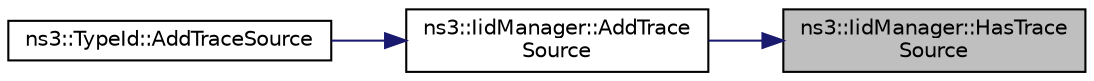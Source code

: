digraph "ns3::IidManager::HasTraceSource"
{
 // LATEX_PDF_SIZE
  edge [fontname="Helvetica",fontsize="10",labelfontname="Helvetica",labelfontsize="10"];
  node [fontname="Helvetica",fontsize="10",shape=record];
  rankdir="RL";
  Node1 [label="ns3::IidManager::HasTrace\lSource",height=0.2,width=0.4,color="black", fillcolor="grey75", style="filled", fontcolor="black",tooltip="Check if a type id has a given TraceSource."];
  Node1 -> Node2 [dir="back",color="midnightblue",fontsize="10",style="solid",fontname="Helvetica"];
  Node2 [label="ns3::IidManager::AddTrace\lSource",height=0.2,width=0.4,color="black", fillcolor="white", style="filled",URL="$classns3_1_1_iid_manager.html#af259066883724bcdd6f62a15596c1053",tooltip="Record a new TraceSource."];
  Node2 -> Node3 [dir="back",color="midnightblue",fontsize="10",style="solid",fontname="Helvetica"];
  Node3 [label="ns3::TypeId::AddTraceSource",height=0.2,width=0.4,color="black", fillcolor="white", style="filled",URL="$classns3_1_1_type_id.html#a2aaf2918009ddd0ca687b55b91f7a9b2",tooltip="Record a new TraceSource."];
}
